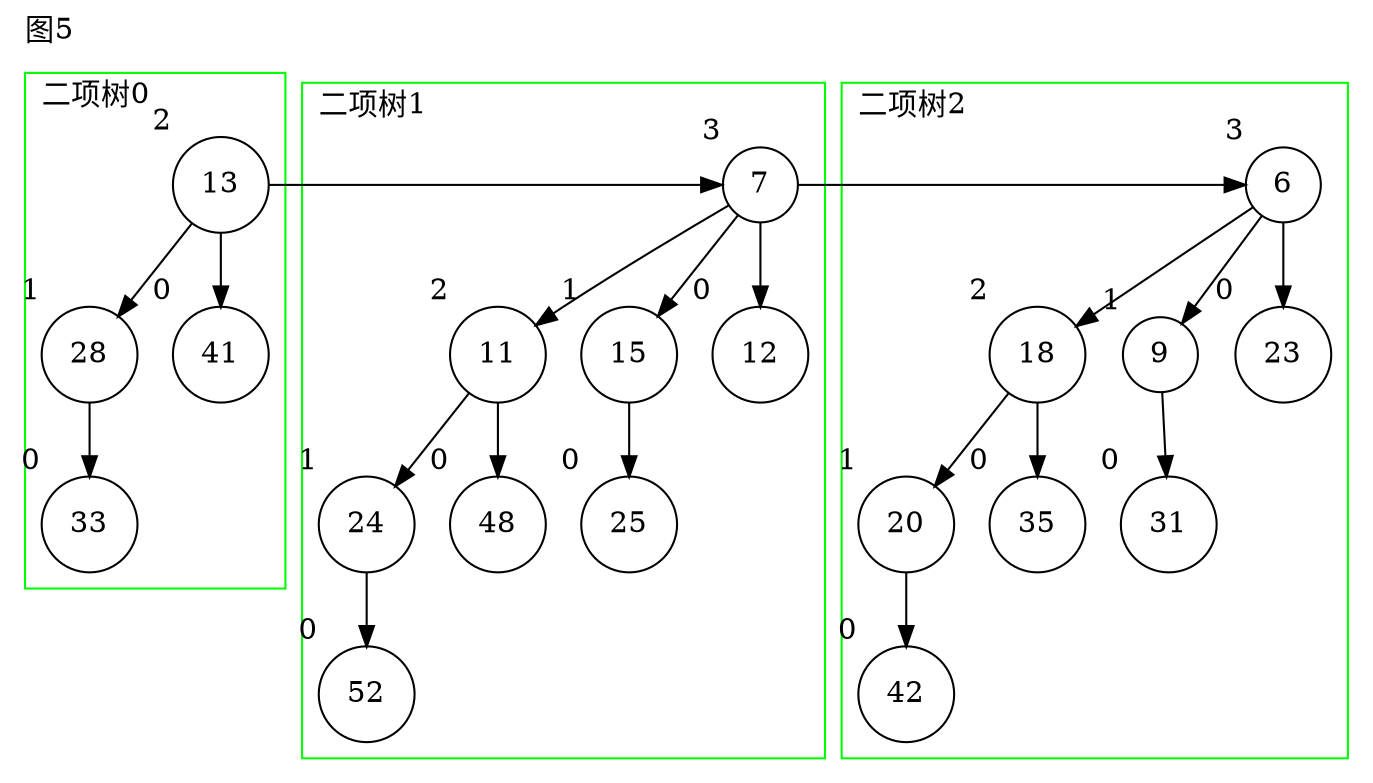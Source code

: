 digraph g{
node[shape=circle];
label="图5";
labeljust=l;
labelloc=t;
subgraph cluster_0 {
pencolor=green;label="二项树0";
n80[label=13, xlabel=2];
n81[label=28, xlabel=1];
n80->n81;
n82[label=41, xlabel=0];
n80->n82[weight=100];
n83[label=33, xlabel=0];
n81->n83[weight=100];
}
subgraph cluster_1 {
pencolor=green;label="二项树1";
n84[label=7, xlabel=3];
n85[label=11, xlabel=2];
n84->n85;
n86[label=15, xlabel=1];
n84->n86;
n87[label=12, xlabel=0];
n84->n87[weight=100];
n88[label=25, xlabel=0];
n86->n88[weight=100];
n89[label=24, xlabel=1];
n85->n89;
n90[label=48, xlabel=0];
n85->n90[weight=100];
n91[label=52, xlabel=0];
n89->n91[weight=100];
}
n80->n84[constraint=false];
subgraph cluster_2 {
pencolor=green;label="二项树2";
n92[label=6, xlabel=3];
n93[label=18, xlabel=2];
n92->n93;
n94[label=9, xlabel=1];
n92->n94;
n95[label=23, xlabel=0];
n92->n95[weight=100];
n96[label=31, xlabel=0];
n94->n96[weight=100];
n97[label=20, xlabel=1];
n93->n97;
n98[label=35, xlabel=0];
n93->n98[weight=100];
n99[label=42, xlabel=0];
n97->n99[weight=100];
}
n84->n92[constraint=false];
}
